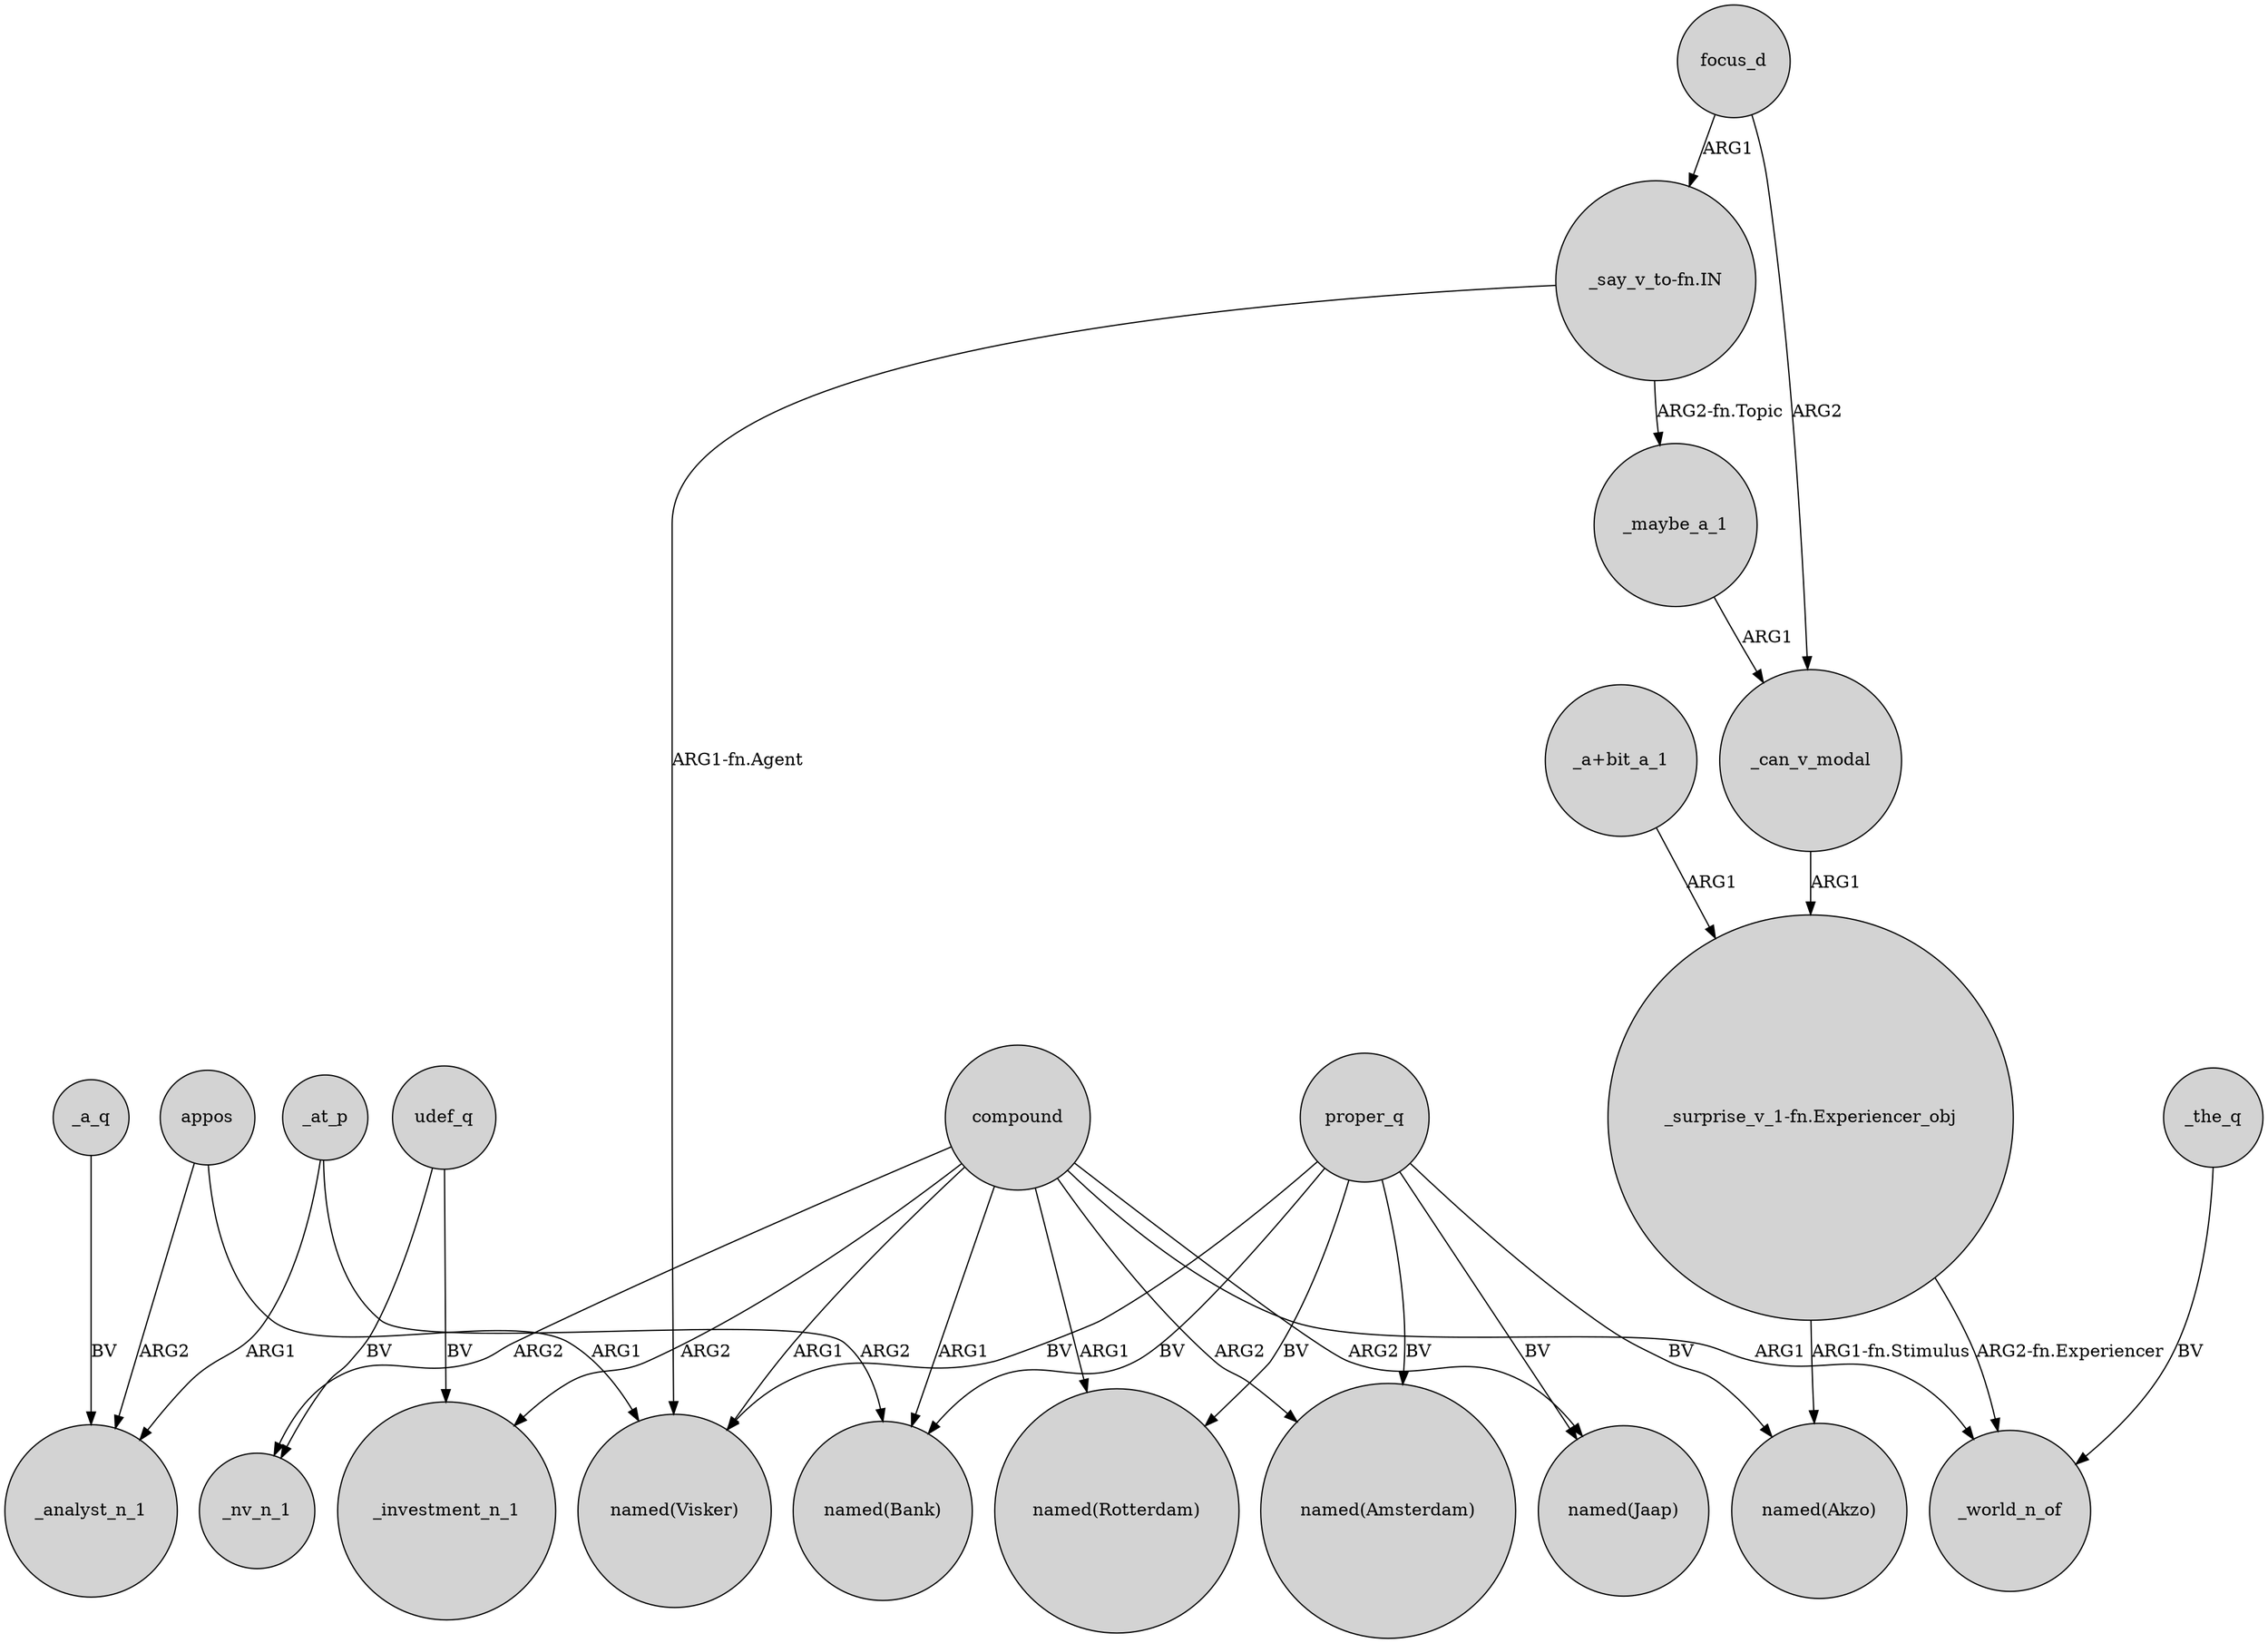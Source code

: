 digraph {
	node [shape=circle style=filled]
	appos -> "named(Visker)" [label=ARG1]
	"_surprise_v_1-fn.Experiencer_obj" -> "named(Akzo)" [label="ARG1-fn.Stimulus"]
	compound -> _nv_n_1 [label=ARG2]
	_at_p -> "named(Bank)" [label=ARG2]
	proper_q -> "named(Amsterdam)" [label=BV]
	compound -> "named(Rotterdam)" [label=ARG1]
	"_say_v_to-fn.IN" -> "named(Visker)" [label="ARG1-fn.Agent"]
	compound -> _world_n_of [label=ARG1]
	compound -> "named(Amsterdam)" [label=ARG2]
	compound -> "named(Visker)" [label=ARG1]
	proper_q -> "named(Akzo)" [label=BV]
	compound -> _investment_n_1 [label=ARG2]
	udef_q -> _nv_n_1 [label=BV]
	proper_q -> "named(Rotterdam)" [label=BV]
	_at_p -> _analyst_n_1 [label=ARG1]
	_can_v_modal -> "_surprise_v_1-fn.Experiencer_obj" [label=ARG1]
	proper_q -> "named(Bank)" [label=BV]
	appos -> _analyst_n_1 [label=ARG2]
	proper_q -> "named(Visker)" [label=BV]
	proper_q -> "named(Jaap)" [label=BV]
	"_a+bit_a_1" -> "_surprise_v_1-fn.Experiencer_obj" [label=ARG1]
	"_surprise_v_1-fn.Experiencer_obj" -> _world_n_of [label="ARG2-fn.Experiencer"]
	_maybe_a_1 -> _can_v_modal [label=ARG1]
	compound -> "named(Bank)" [label=ARG1]
	udef_q -> _investment_n_1 [label=BV]
	"_say_v_to-fn.IN" -> _maybe_a_1 [label="ARG2-fn.Topic"]
	_a_q -> _analyst_n_1 [label=BV]
	compound -> "named(Jaap)" [label=ARG2]
	focus_d -> _can_v_modal [label=ARG2]
	_the_q -> _world_n_of [label=BV]
	focus_d -> "_say_v_to-fn.IN" [label=ARG1]
}
